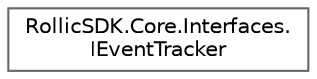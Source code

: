 digraph "Graphical Class Hierarchy"
{
 // LATEX_PDF_SIZE
  bgcolor="transparent";
  edge [fontname=Helvetica,fontsize=10,labelfontname=Helvetica,labelfontsize=10];
  node [fontname=Helvetica,fontsize=10,shape=box,height=0.2,width=0.4];
  rankdir="LR";
  Node0 [id="Node000000",label="RollicSDK.Core.Interfaces.\lIEventTracker",height=0.2,width=0.4,color="grey40", fillcolor="white", style="filled",URL="$interfaceRollicSDK_1_1Core_1_1Interfaces_1_1IEventTracker.html",tooltip="Interface for tracking user events in the SDK."];
}
